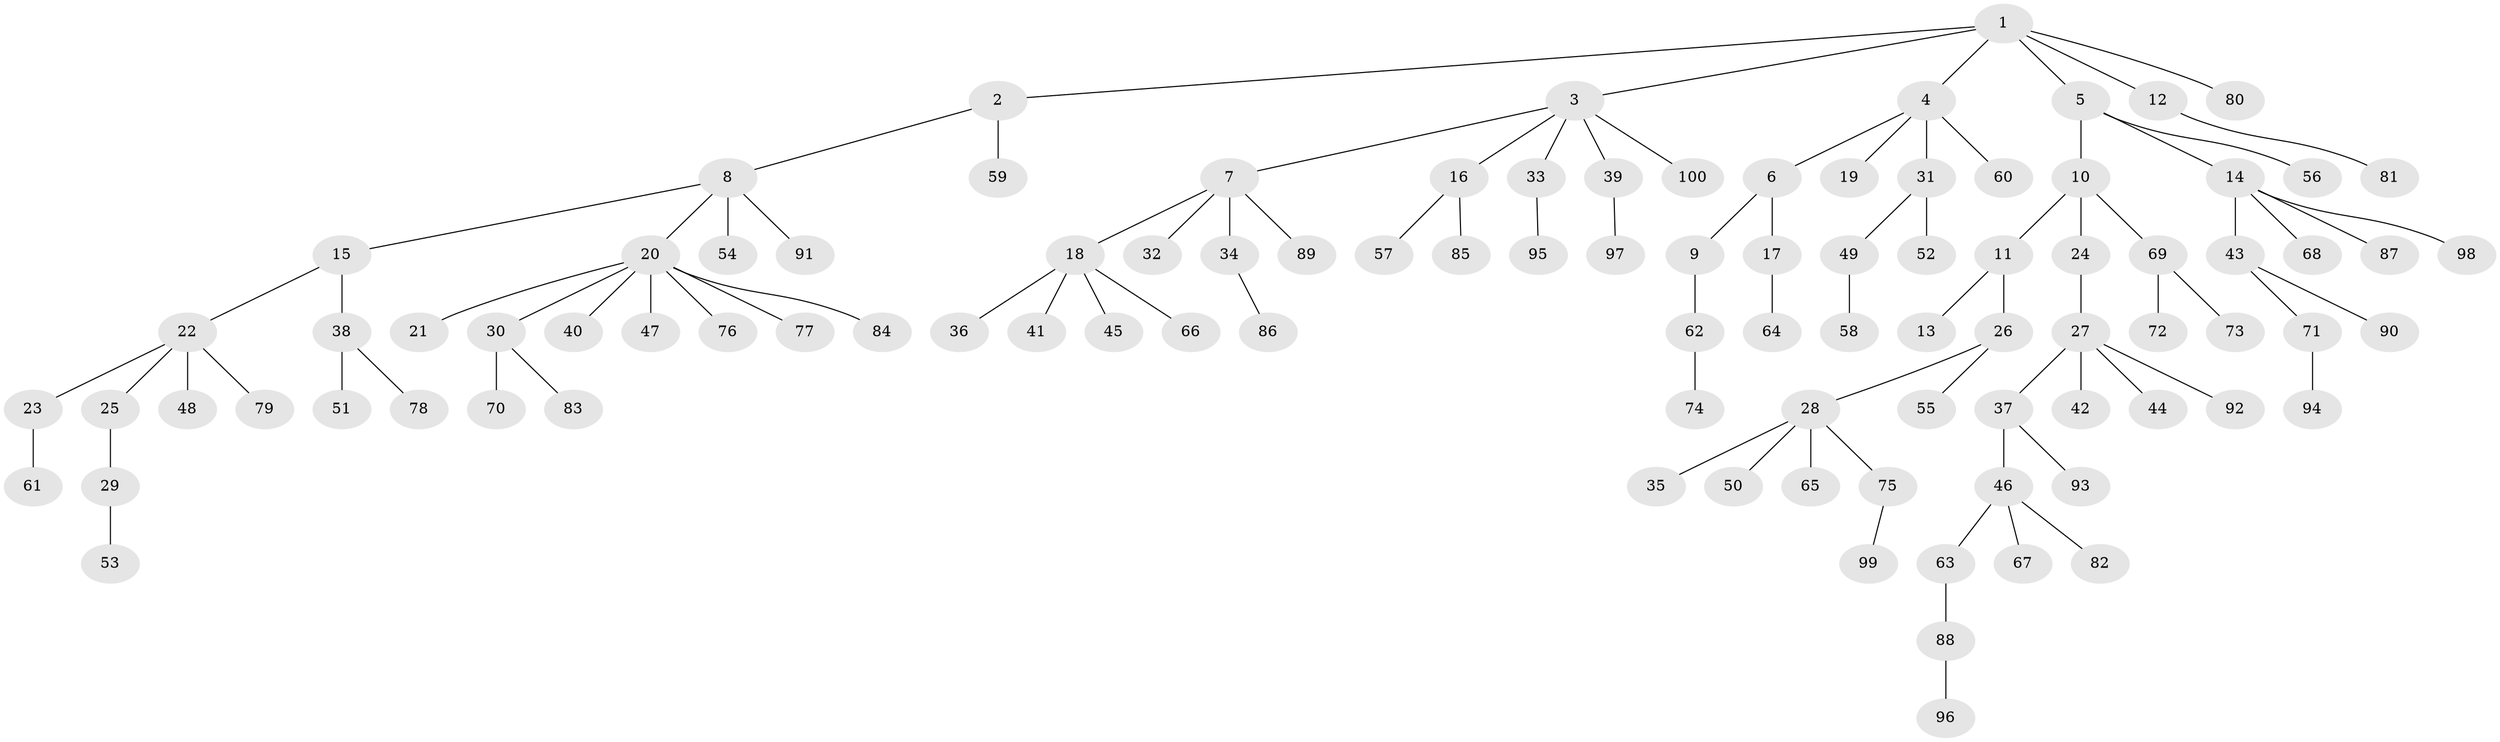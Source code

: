 // Generated by graph-tools (version 1.1) at 2025/11/02/21/25 10:11:10]
// undirected, 100 vertices, 99 edges
graph export_dot {
graph [start="1"]
  node [color=gray90,style=filled];
  1;
  2;
  3;
  4;
  5;
  6;
  7;
  8;
  9;
  10;
  11;
  12;
  13;
  14;
  15;
  16;
  17;
  18;
  19;
  20;
  21;
  22;
  23;
  24;
  25;
  26;
  27;
  28;
  29;
  30;
  31;
  32;
  33;
  34;
  35;
  36;
  37;
  38;
  39;
  40;
  41;
  42;
  43;
  44;
  45;
  46;
  47;
  48;
  49;
  50;
  51;
  52;
  53;
  54;
  55;
  56;
  57;
  58;
  59;
  60;
  61;
  62;
  63;
  64;
  65;
  66;
  67;
  68;
  69;
  70;
  71;
  72;
  73;
  74;
  75;
  76;
  77;
  78;
  79;
  80;
  81;
  82;
  83;
  84;
  85;
  86;
  87;
  88;
  89;
  90;
  91;
  92;
  93;
  94;
  95;
  96;
  97;
  98;
  99;
  100;
  1 -- 2;
  1 -- 3;
  1 -- 4;
  1 -- 5;
  1 -- 12;
  1 -- 80;
  2 -- 8;
  2 -- 59;
  3 -- 7;
  3 -- 16;
  3 -- 33;
  3 -- 39;
  3 -- 100;
  4 -- 6;
  4 -- 19;
  4 -- 31;
  4 -- 60;
  5 -- 10;
  5 -- 14;
  5 -- 56;
  6 -- 9;
  6 -- 17;
  7 -- 18;
  7 -- 32;
  7 -- 34;
  7 -- 89;
  8 -- 15;
  8 -- 20;
  8 -- 54;
  8 -- 91;
  9 -- 62;
  10 -- 11;
  10 -- 24;
  10 -- 69;
  11 -- 13;
  11 -- 26;
  12 -- 81;
  14 -- 43;
  14 -- 68;
  14 -- 87;
  14 -- 98;
  15 -- 22;
  15 -- 38;
  16 -- 57;
  16 -- 85;
  17 -- 64;
  18 -- 36;
  18 -- 41;
  18 -- 45;
  18 -- 66;
  20 -- 21;
  20 -- 30;
  20 -- 40;
  20 -- 47;
  20 -- 76;
  20 -- 77;
  20 -- 84;
  22 -- 23;
  22 -- 25;
  22 -- 48;
  22 -- 79;
  23 -- 61;
  24 -- 27;
  25 -- 29;
  26 -- 28;
  26 -- 55;
  27 -- 37;
  27 -- 42;
  27 -- 44;
  27 -- 92;
  28 -- 35;
  28 -- 50;
  28 -- 65;
  28 -- 75;
  29 -- 53;
  30 -- 70;
  30 -- 83;
  31 -- 49;
  31 -- 52;
  33 -- 95;
  34 -- 86;
  37 -- 46;
  37 -- 93;
  38 -- 51;
  38 -- 78;
  39 -- 97;
  43 -- 71;
  43 -- 90;
  46 -- 63;
  46 -- 67;
  46 -- 82;
  49 -- 58;
  62 -- 74;
  63 -- 88;
  69 -- 72;
  69 -- 73;
  71 -- 94;
  75 -- 99;
  88 -- 96;
}
